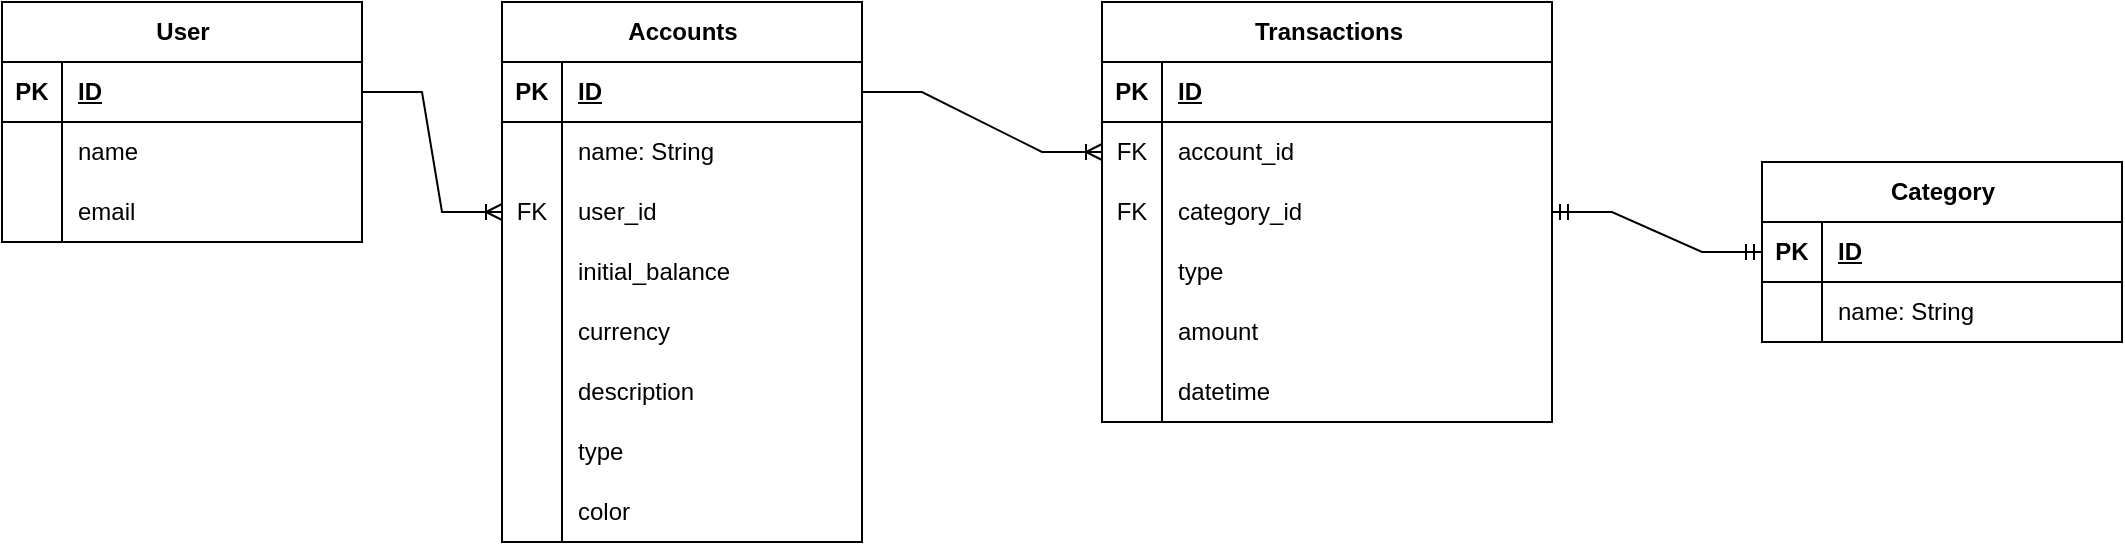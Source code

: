 <mxfile version="20.8.16" type="device"><diagram name="Page-1" id="c4acf3e9-155e-7222-9cf6-157b1a14988f"><mxGraphModel dx="2587" dy="2260" grid="1" gridSize="10" guides="1" tooltips="1" connect="1" arrows="1" fold="1" page="1" pageScale="1" pageWidth="1169" pageHeight="827" background="none" math="0" shadow="0"><root><mxCell id="0"/><mxCell id="1" parent="0"/><mxCell id="InRYFdlcDvAJbM-QGX14-1" value="User" style="shape=table;startSize=30;container=1;collapsible=1;childLayout=tableLayout;fixedRows=1;rowLines=0;fontStyle=1;align=center;resizeLast=1;html=1;rounded=0;labelBackgroundColor=none;" parent="1" vertex="1"><mxGeometry x="-160" y="-1350" width="180" height="120" as="geometry"/></mxCell><mxCell id="InRYFdlcDvAJbM-QGX14-2" value="" style="shape=tableRow;horizontal=0;startSize=0;swimlaneHead=0;swimlaneBody=0;fillColor=none;collapsible=0;dropTarget=0;points=[[0,0.5],[1,0.5]];portConstraint=eastwest;top=0;left=0;right=0;bottom=1;rounded=0;labelBackgroundColor=none;" parent="InRYFdlcDvAJbM-QGX14-1" vertex="1"><mxGeometry y="30" width="180" height="30" as="geometry"/></mxCell><mxCell id="InRYFdlcDvAJbM-QGX14-3" value="PK" style="shape=partialRectangle;connectable=0;fillColor=none;top=0;left=0;bottom=0;right=0;fontStyle=1;overflow=hidden;whiteSpace=wrap;html=1;rounded=0;labelBackgroundColor=none;" parent="InRYFdlcDvAJbM-QGX14-2" vertex="1"><mxGeometry width="30" height="30" as="geometry"><mxRectangle width="30" height="30" as="alternateBounds"/></mxGeometry></mxCell><mxCell id="InRYFdlcDvAJbM-QGX14-4" value="ID" style="shape=partialRectangle;connectable=0;fillColor=none;top=0;left=0;bottom=0;right=0;align=left;spacingLeft=6;fontStyle=5;overflow=hidden;whiteSpace=wrap;html=1;rounded=0;labelBackgroundColor=none;" parent="InRYFdlcDvAJbM-QGX14-2" vertex="1"><mxGeometry x="30" width="150" height="30" as="geometry"><mxRectangle width="150" height="30" as="alternateBounds"/></mxGeometry></mxCell><mxCell id="InRYFdlcDvAJbM-QGX14-5" value="" style="shape=tableRow;horizontal=0;startSize=0;swimlaneHead=0;swimlaneBody=0;fillColor=none;collapsible=0;dropTarget=0;points=[[0,0.5],[1,0.5]];portConstraint=eastwest;top=0;left=0;right=0;bottom=0;rounded=0;labelBackgroundColor=none;" parent="InRYFdlcDvAJbM-QGX14-1" vertex="1"><mxGeometry y="60" width="180" height="30" as="geometry"/></mxCell><mxCell id="InRYFdlcDvAJbM-QGX14-6" value="" style="shape=partialRectangle;connectable=0;fillColor=none;top=0;left=0;bottom=0;right=0;editable=1;overflow=hidden;whiteSpace=wrap;html=1;rounded=0;labelBackgroundColor=none;" parent="InRYFdlcDvAJbM-QGX14-5" vertex="1"><mxGeometry width="30" height="30" as="geometry"><mxRectangle width="30" height="30" as="alternateBounds"/></mxGeometry></mxCell><mxCell id="InRYFdlcDvAJbM-QGX14-7" value="name" style="shape=partialRectangle;connectable=0;fillColor=none;top=0;left=0;bottom=0;right=0;align=left;spacingLeft=6;overflow=hidden;whiteSpace=wrap;html=1;rounded=0;labelBackgroundColor=none;" parent="InRYFdlcDvAJbM-QGX14-5" vertex="1"><mxGeometry x="30" width="150" height="30" as="geometry"><mxRectangle width="150" height="30" as="alternateBounds"/></mxGeometry></mxCell><mxCell id="InRYFdlcDvAJbM-QGX14-11" value="" style="shape=tableRow;horizontal=0;startSize=0;swimlaneHead=0;swimlaneBody=0;fillColor=none;collapsible=0;dropTarget=0;points=[[0,0.5],[1,0.5]];portConstraint=eastwest;top=0;left=0;right=0;bottom=0;rounded=0;labelBackgroundColor=none;" parent="InRYFdlcDvAJbM-QGX14-1" vertex="1"><mxGeometry y="90" width="180" height="30" as="geometry"/></mxCell><mxCell id="InRYFdlcDvAJbM-QGX14-12" value="" style="shape=partialRectangle;connectable=0;fillColor=none;top=0;left=0;bottom=0;right=0;editable=1;overflow=hidden;whiteSpace=wrap;html=1;rounded=0;labelBackgroundColor=none;" parent="InRYFdlcDvAJbM-QGX14-11" vertex="1"><mxGeometry width="30" height="30" as="geometry"><mxRectangle width="30" height="30" as="alternateBounds"/></mxGeometry></mxCell><mxCell id="InRYFdlcDvAJbM-QGX14-13" value="email" style="shape=partialRectangle;connectable=0;fillColor=none;top=0;left=0;bottom=0;right=0;align=left;spacingLeft=6;overflow=hidden;whiteSpace=wrap;html=1;rounded=0;labelBackgroundColor=none;" parent="InRYFdlcDvAJbM-QGX14-11" vertex="1"><mxGeometry x="30" width="150" height="30" as="geometry"><mxRectangle width="150" height="30" as="alternateBounds"/></mxGeometry></mxCell><mxCell id="InRYFdlcDvAJbM-QGX14-14" value="Accounts" style="shape=table;startSize=30;container=1;collapsible=1;childLayout=tableLayout;fixedRows=1;rowLines=0;fontStyle=1;align=center;resizeLast=1;html=1;rounded=0;labelBackgroundColor=none;" parent="1" vertex="1"><mxGeometry x="90" y="-1350" width="180" height="270" as="geometry"/></mxCell><mxCell id="InRYFdlcDvAJbM-QGX14-15" value="" style="shape=tableRow;horizontal=0;startSize=0;swimlaneHead=0;swimlaneBody=0;fillColor=none;collapsible=0;dropTarget=0;points=[[0,0.5],[1,0.5]];portConstraint=eastwest;top=0;left=0;right=0;bottom=1;rounded=0;labelBackgroundColor=none;" parent="InRYFdlcDvAJbM-QGX14-14" vertex="1"><mxGeometry y="30" width="180" height="30" as="geometry"/></mxCell><mxCell id="InRYFdlcDvAJbM-QGX14-16" value="PK" style="shape=partialRectangle;connectable=0;fillColor=none;top=0;left=0;bottom=0;right=0;fontStyle=1;overflow=hidden;whiteSpace=wrap;html=1;rounded=0;labelBackgroundColor=none;" parent="InRYFdlcDvAJbM-QGX14-15" vertex="1"><mxGeometry width="30" height="30" as="geometry"><mxRectangle width="30" height="30" as="alternateBounds"/></mxGeometry></mxCell><mxCell id="InRYFdlcDvAJbM-QGX14-17" value="ID" style="shape=partialRectangle;connectable=0;fillColor=none;top=0;left=0;bottom=0;right=0;align=left;spacingLeft=6;fontStyle=5;overflow=hidden;whiteSpace=wrap;html=1;rounded=0;labelBackgroundColor=none;" parent="InRYFdlcDvAJbM-QGX14-15" vertex="1"><mxGeometry x="30" width="150" height="30" as="geometry"><mxRectangle width="150" height="30" as="alternateBounds"/></mxGeometry></mxCell><mxCell id="InRYFdlcDvAJbM-QGX14-18" value="" style="shape=tableRow;horizontal=0;startSize=0;swimlaneHead=0;swimlaneBody=0;fillColor=none;collapsible=0;dropTarget=0;points=[[0,0.5],[1,0.5]];portConstraint=eastwest;top=0;left=0;right=0;bottom=0;rounded=0;labelBackgroundColor=none;" parent="InRYFdlcDvAJbM-QGX14-14" vertex="1"><mxGeometry y="60" width="180" height="30" as="geometry"/></mxCell><mxCell id="InRYFdlcDvAJbM-QGX14-19" value="" style="shape=partialRectangle;connectable=0;fillColor=none;top=0;left=0;bottom=0;right=0;editable=1;overflow=hidden;whiteSpace=wrap;html=1;rounded=0;labelBackgroundColor=none;" parent="InRYFdlcDvAJbM-QGX14-18" vertex="1"><mxGeometry width="30" height="30" as="geometry"><mxRectangle width="30" height="30" as="alternateBounds"/></mxGeometry></mxCell><mxCell id="InRYFdlcDvAJbM-QGX14-20" value="name: String" style="shape=partialRectangle;connectable=0;fillColor=none;top=0;left=0;bottom=0;right=0;align=left;spacingLeft=6;overflow=hidden;whiteSpace=wrap;html=1;rounded=0;labelBackgroundColor=none;" parent="InRYFdlcDvAJbM-QGX14-18" vertex="1"><mxGeometry x="30" width="150" height="30" as="geometry"><mxRectangle width="150" height="30" as="alternateBounds"/></mxGeometry></mxCell><mxCell id="InRYFdlcDvAJbM-QGX14-21" value="" style="shape=tableRow;horizontal=0;startSize=0;swimlaneHead=0;swimlaneBody=0;fillColor=none;collapsible=0;dropTarget=0;points=[[0,0.5],[1,0.5]];portConstraint=eastwest;top=0;left=0;right=0;bottom=0;rounded=0;labelBackgroundColor=none;" parent="InRYFdlcDvAJbM-QGX14-14" vertex="1"><mxGeometry y="90" width="180" height="30" as="geometry"/></mxCell><mxCell id="InRYFdlcDvAJbM-QGX14-22" value="FK" style="shape=partialRectangle;connectable=0;fillColor=none;top=0;left=0;bottom=0;right=0;editable=1;overflow=hidden;whiteSpace=wrap;html=1;rounded=0;labelBackgroundColor=none;" parent="InRYFdlcDvAJbM-QGX14-21" vertex="1"><mxGeometry width="30" height="30" as="geometry"><mxRectangle width="30" height="30" as="alternateBounds"/></mxGeometry></mxCell><mxCell id="InRYFdlcDvAJbM-QGX14-23" value="user_id" style="shape=partialRectangle;connectable=0;fillColor=none;top=0;left=0;bottom=0;right=0;align=left;spacingLeft=6;overflow=hidden;whiteSpace=wrap;html=1;rounded=0;labelBackgroundColor=none;" parent="InRYFdlcDvAJbM-QGX14-21" vertex="1"><mxGeometry x="30" width="150" height="30" as="geometry"><mxRectangle width="150" height="30" as="alternateBounds"/></mxGeometry></mxCell><mxCell id="W57d7UU0yhZ0qRlZWUvY-104" style="shape=tableRow;horizontal=0;startSize=0;swimlaneHead=0;swimlaneBody=0;fillColor=none;collapsible=0;dropTarget=0;points=[[0,0.5],[1,0.5]];portConstraint=eastwest;top=0;left=0;right=0;bottom=0;rounded=0;labelBackgroundColor=none;" parent="InRYFdlcDvAJbM-QGX14-14" vertex="1"><mxGeometry y="120" width="180" height="30" as="geometry"/></mxCell><mxCell id="W57d7UU0yhZ0qRlZWUvY-105" style="shape=partialRectangle;connectable=0;fillColor=none;top=0;left=0;bottom=0;right=0;editable=1;overflow=hidden;whiteSpace=wrap;html=1;rounded=0;labelBackgroundColor=none;" parent="W57d7UU0yhZ0qRlZWUvY-104" vertex="1"><mxGeometry width="30" height="30" as="geometry"><mxRectangle width="30" height="30" as="alternateBounds"/></mxGeometry></mxCell><mxCell id="W57d7UU0yhZ0qRlZWUvY-106" value="initial_balance" style="shape=partialRectangle;connectable=0;fillColor=none;top=0;left=0;bottom=0;right=0;align=left;spacingLeft=6;overflow=hidden;whiteSpace=wrap;html=1;rounded=0;labelBackgroundColor=none;" parent="W57d7UU0yhZ0qRlZWUvY-104" vertex="1"><mxGeometry x="30" width="150" height="30" as="geometry"><mxRectangle width="150" height="30" as="alternateBounds"/></mxGeometry></mxCell><mxCell id="W57d7UU0yhZ0qRlZWUvY-101" style="shape=tableRow;horizontal=0;startSize=0;swimlaneHead=0;swimlaneBody=0;fillColor=none;collapsible=0;dropTarget=0;points=[[0,0.5],[1,0.5]];portConstraint=eastwest;top=0;left=0;right=0;bottom=0;rounded=0;labelBackgroundColor=none;" parent="InRYFdlcDvAJbM-QGX14-14" vertex="1"><mxGeometry y="150" width="180" height="30" as="geometry"/></mxCell><mxCell id="W57d7UU0yhZ0qRlZWUvY-102" style="shape=partialRectangle;connectable=0;fillColor=none;top=0;left=0;bottom=0;right=0;editable=1;overflow=hidden;whiteSpace=wrap;html=1;rounded=0;labelBackgroundColor=none;" parent="W57d7UU0yhZ0qRlZWUvY-101" vertex="1"><mxGeometry width="30" height="30" as="geometry"><mxRectangle width="30" height="30" as="alternateBounds"/></mxGeometry></mxCell><mxCell id="W57d7UU0yhZ0qRlZWUvY-103" value="currency" style="shape=partialRectangle;connectable=0;fillColor=none;top=0;left=0;bottom=0;right=0;align=left;spacingLeft=6;overflow=hidden;whiteSpace=wrap;html=1;rounded=0;labelBackgroundColor=none;" parent="W57d7UU0yhZ0qRlZWUvY-101" vertex="1"><mxGeometry x="30" width="150" height="30" as="geometry"><mxRectangle width="150" height="30" as="alternateBounds"/></mxGeometry></mxCell><mxCell id="W57d7UU0yhZ0qRlZWUvY-98" style="shape=tableRow;horizontal=0;startSize=0;swimlaneHead=0;swimlaneBody=0;fillColor=none;collapsible=0;dropTarget=0;points=[[0,0.5],[1,0.5]];portConstraint=eastwest;top=0;left=0;right=0;bottom=0;rounded=0;labelBackgroundColor=none;" parent="InRYFdlcDvAJbM-QGX14-14" vertex="1"><mxGeometry y="180" width="180" height="30" as="geometry"/></mxCell><mxCell id="W57d7UU0yhZ0qRlZWUvY-99" style="shape=partialRectangle;connectable=0;fillColor=none;top=0;left=0;bottom=0;right=0;editable=1;overflow=hidden;whiteSpace=wrap;html=1;rounded=0;labelBackgroundColor=none;" parent="W57d7UU0yhZ0qRlZWUvY-98" vertex="1"><mxGeometry width="30" height="30" as="geometry"><mxRectangle width="30" height="30" as="alternateBounds"/></mxGeometry></mxCell><mxCell id="W57d7UU0yhZ0qRlZWUvY-100" value="description" style="shape=partialRectangle;connectable=0;fillColor=none;top=0;left=0;bottom=0;right=0;align=left;spacingLeft=6;overflow=hidden;whiteSpace=wrap;html=1;rounded=0;labelBackgroundColor=none;" parent="W57d7UU0yhZ0qRlZWUvY-98" vertex="1"><mxGeometry x="30" width="150" height="30" as="geometry"><mxRectangle width="150" height="30" as="alternateBounds"/></mxGeometry></mxCell><mxCell id="nKo_ATcqgbEoDZZ6-ymT-1" style="shape=tableRow;horizontal=0;startSize=0;swimlaneHead=0;swimlaneBody=0;fillColor=none;collapsible=0;dropTarget=0;points=[[0,0.5],[1,0.5]];portConstraint=eastwest;top=0;left=0;right=0;bottom=0;rounded=0;labelBackgroundColor=none;" parent="InRYFdlcDvAJbM-QGX14-14" vertex="1"><mxGeometry y="210" width="180" height="30" as="geometry"/></mxCell><mxCell id="nKo_ATcqgbEoDZZ6-ymT-2" style="shape=partialRectangle;connectable=0;fillColor=none;top=0;left=0;bottom=0;right=0;editable=1;overflow=hidden;whiteSpace=wrap;html=1;rounded=0;labelBackgroundColor=none;" parent="nKo_ATcqgbEoDZZ6-ymT-1" vertex="1"><mxGeometry width="30" height="30" as="geometry"><mxRectangle width="30" height="30" as="alternateBounds"/></mxGeometry></mxCell><mxCell id="nKo_ATcqgbEoDZZ6-ymT-3" value="type" style="shape=partialRectangle;connectable=0;fillColor=none;top=0;left=0;bottom=0;right=0;align=left;spacingLeft=6;overflow=hidden;whiteSpace=wrap;html=1;rounded=0;labelBackgroundColor=none;" parent="nKo_ATcqgbEoDZZ6-ymT-1" vertex="1"><mxGeometry x="30" width="150" height="30" as="geometry"><mxRectangle width="150" height="30" as="alternateBounds"/></mxGeometry></mxCell><mxCell id="-YfA1r-IzynH-wsAaIaK-1" style="shape=tableRow;horizontal=0;startSize=0;swimlaneHead=0;swimlaneBody=0;fillColor=none;collapsible=0;dropTarget=0;points=[[0,0.5],[1,0.5]];portConstraint=eastwest;top=0;left=0;right=0;bottom=0;rounded=0;labelBackgroundColor=none;" parent="InRYFdlcDvAJbM-QGX14-14" vertex="1"><mxGeometry y="240" width="180" height="30" as="geometry"/></mxCell><mxCell id="-YfA1r-IzynH-wsAaIaK-2" style="shape=partialRectangle;connectable=0;fillColor=none;top=0;left=0;bottom=0;right=0;editable=1;overflow=hidden;whiteSpace=wrap;html=1;rounded=0;labelBackgroundColor=none;" parent="-YfA1r-IzynH-wsAaIaK-1" vertex="1"><mxGeometry width="30" height="30" as="geometry"><mxRectangle width="30" height="30" as="alternateBounds"/></mxGeometry></mxCell><mxCell id="-YfA1r-IzynH-wsAaIaK-3" value="color" style="shape=partialRectangle;connectable=0;fillColor=none;top=0;left=0;bottom=0;right=0;align=left;spacingLeft=6;overflow=hidden;whiteSpace=wrap;html=1;rounded=0;labelBackgroundColor=none;" parent="-YfA1r-IzynH-wsAaIaK-1" vertex="1"><mxGeometry x="30" width="150" height="30" as="geometry"><mxRectangle width="150" height="30" as="alternateBounds"/></mxGeometry></mxCell><mxCell id="InRYFdlcDvAJbM-QGX14-47" value="" style="edgeStyle=entityRelationEdgeStyle;fontSize=12;html=1;endArrow=ERoneToMany;rounded=0;labelBackgroundColor=none;fontColor=default;entryX=0;entryY=0.5;entryDx=0;entryDy=0;" parent="1" source="InRYFdlcDvAJbM-QGX14-2" target="InRYFdlcDvAJbM-QGX14-21" edge="1"><mxGeometry width="100" height="100" relative="1" as="geometry"><mxPoint x="630" y="-1230" as="sourcePoint"/><mxPoint x="730" y="-1330" as="targetPoint"/></mxGeometry></mxCell><mxCell id="InRYFdlcDvAJbM-QGX14-48" value="Category" style="shape=table;startSize=30;container=1;collapsible=1;childLayout=tableLayout;fixedRows=1;rowLines=0;fontStyle=1;align=center;resizeLast=1;html=1;rounded=0;labelBackgroundColor=none;" parent="1" vertex="1"><mxGeometry x="720" y="-1270" width="180" height="90" as="geometry"/></mxCell><mxCell id="InRYFdlcDvAJbM-QGX14-49" value="" style="shape=tableRow;horizontal=0;startSize=0;swimlaneHead=0;swimlaneBody=0;fillColor=none;collapsible=0;dropTarget=0;points=[[0,0.5],[1,0.5]];portConstraint=eastwest;top=0;left=0;right=0;bottom=1;rounded=0;labelBackgroundColor=none;" parent="InRYFdlcDvAJbM-QGX14-48" vertex="1"><mxGeometry y="30" width="180" height="30" as="geometry"/></mxCell><mxCell id="InRYFdlcDvAJbM-QGX14-50" value="PK" style="shape=partialRectangle;connectable=0;fillColor=none;top=0;left=0;bottom=0;right=0;fontStyle=1;overflow=hidden;whiteSpace=wrap;html=1;rounded=0;labelBackgroundColor=none;" parent="InRYFdlcDvAJbM-QGX14-49" vertex="1"><mxGeometry width="30" height="30" as="geometry"><mxRectangle width="30" height="30" as="alternateBounds"/></mxGeometry></mxCell><mxCell id="InRYFdlcDvAJbM-QGX14-51" value="ID" style="shape=partialRectangle;connectable=0;fillColor=none;top=0;left=0;bottom=0;right=0;align=left;spacingLeft=6;fontStyle=5;overflow=hidden;whiteSpace=wrap;html=1;rounded=0;labelBackgroundColor=none;" parent="InRYFdlcDvAJbM-QGX14-49" vertex="1"><mxGeometry x="30" width="150" height="30" as="geometry"><mxRectangle width="150" height="30" as="alternateBounds"/></mxGeometry></mxCell><mxCell id="InRYFdlcDvAJbM-QGX14-52" value="" style="shape=tableRow;horizontal=0;startSize=0;swimlaneHead=0;swimlaneBody=0;fillColor=none;collapsible=0;dropTarget=0;points=[[0,0.5],[1,0.5]];portConstraint=eastwest;top=0;left=0;right=0;bottom=0;rounded=0;labelBackgroundColor=none;" parent="InRYFdlcDvAJbM-QGX14-48" vertex="1"><mxGeometry y="60" width="180" height="30" as="geometry"/></mxCell><mxCell id="InRYFdlcDvAJbM-QGX14-53" value="" style="shape=partialRectangle;connectable=0;fillColor=none;top=0;left=0;bottom=0;right=0;editable=1;overflow=hidden;whiteSpace=wrap;html=1;rounded=0;labelBackgroundColor=none;" parent="InRYFdlcDvAJbM-QGX14-52" vertex="1"><mxGeometry width="30" height="30" as="geometry"><mxRectangle width="30" height="30" as="alternateBounds"/></mxGeometry></mxCell><mxCell id="InRYFdlcDvAJbM-QGX14-54" value="name: String" style="shape=partialRectangle;connectable=0;fillColor=none;top=0;left=0;bottom=0;right=0;align=left;spacingLeft=6;overflow=hidden;whiteSpace=wrap;html=1;rounded=0;labelBackgroundColor=none;" parent="InRYFdlcDvAJbM-QGX14-52" vertex="1"><mxGeometry x="30" width="150" height="30" as="geometry"><mxRectangle width="150" height="30" as="alternateBounds"/></mxGeometry></mxCell><mxCell id="InRYFdlcDvAJbM-QGX14-86" value="Transactions" style="shape=table;startSize=30;container=1;collapsible=1;childLayout=tableLayout;fixedRows=1;rowLines=0;fontStyle=1;align=center;resizeLast=1;html=1;rounded=0;labelBackgroundColor=none;" parent="1" vertex="1"><mxGeometry x="390" y="-1350" width="225" height="210.0" as="geometry"/></mxCell><mxCell id="InRYFdlcDvAJbM-QGX14-87" value="" style="shape=tableRow;horizontal=0;startSize=0;swimlaneHead=0;swimlaneBody=0;fillColor=none;collapsible=0;dropTarget=0;points=[[0,0.5],[1,0.5]];portConstraint=eastwest;top=0;left=0;right=0;bottom=1;rounded=0;labelBackgroundColor=none;" parent="InRYFdlcDvAJbM-QGX14-86" vertex="1"><mxGeometry y="30" width="225" height="30" as="geometry"/></mxCell><mxCell id="InRYFdlcDvAJbM-QGX14-88" value="PK" style="shape=partialRectangle;connectable=0;fillColor=none;top=0;left=0;bottom=0;right=0;fontStyle=1;overflow=hidden;whiteSpace=wrap;html=1;rounded=0;labelBackgroundColor=none;" parent="InRYFdlcDvAJbM-QGX14-87" vertex="1"><mxGeometry width="30" height="30" as="geometry"><mxRectangle width="30" height="30" as="alternateBounds"/></mxGeometry></mxCell><mxCell id="InRYFdlcDvAJbM-QGX14-89" value="ID" style="shape=partialRectangle;connectable=0;fillColor=none;top=0;left=0;bottom=0;right=0;align=left;spacingLeft=6;fontStyle=5;overflow=hidden;whiteSpace=wrap;html=1;rounded=0;labelBackgroundColor=none;" parent="InRYFdlcDvAJbM-QGX14-87" vertex="1"><mxGeometry x="30" width="195" height="30" as="geometry"><mxRectangle width="195" height="30" as="alternateBounds"/></mxGeometry></mxCell><mxCell id="InRYFdlcDvAJbM-QGX14-105" style="shape=tableRow;horizontal=0;startSize=0;swimlaneHead=0;swimlaneBody=0;fillColor=none;collapsible=0;dropTarget=0;points=[[0,0.5],[1,0.5]];portConstraint=eastwest;top=0;left=0;right=0;bottom=0;rounded=0;labelBackgroundColor=none;" parent="InRYFdlcDvAJbM-QGX14-86" vertex="1"><mxGeometry y="60" width="225" height="30" as="geometry"/></mxCell><mxCell id="InRYFdlcDvAJbM-QGX14-106" value="FK" style="shape=partialRectangle;connectable=0;fillColor=none;top=0;left=0;bottom=0;right=0;editable=1;overflow=hidden;whiteSpace=wrap;html=1;rounded=0;labelBackgroundColor=none;" parent="InRYFdlcDvAJbM-QGX14-105" vertex="1"><mxGeometry width="30" height="30" as="geometry"><mxRectangle width="30" height="30" as="alternateBounds"/></mxGeometry></mxCell><mxCell id="InRYFdlcDvAJbM-QGX14-107" value="account_id" style="shape=partialRectangle;connectable=0;fillColor=none;top=0;left=0;bottom=0;right=0;align=left;spacingLeft=6;overflow=hidden;whiteSpace=wrap;html=1;rounded=0;labelBackgroundColor=none;" parent="InRYFdlcDvAJbM-QGX14-105" vertex="1"><mxGeometry x="30" width="195" height="30" as="geometry"><mxRectangle width="195" height="30" as="alternateBounds"/></mxGeometry></mxCell><mxCell id="W57d7UU0yhZ0qRlZWUvY-108" style="shape=tableRow;horizontal=0;startSize=0;swimlaneHead=0;swimlaneBody=0;fillColor=none;collapsible=0;dropTarget=0;points=[[0,0.5],[1,0.5]];portConstraint=eastwest;top=0;left=0;right=0;bottom=0;rounded=0;labelBackgroundColor=none;" parent="InRYFdlcDvAJbM-QGX14-86" vertex="1"><mxGeometry y="90" width="225" height="30" as="geometry"/></mxCell><mxCell id="W57d7UU0yhZ0qRlZWUvY-109" value="FK" style="shape=partialRectangle;connectable=0;fillColor=none;top=0;left=0;bottom=0;right=0;editable=1;overflow=hidden;whiteSpace=wrap;html=1;rounded=0;labelBackgroundColor=none;" parent="W57d7UU0yhZ0qRlZWUvY-108" vertex="1"><mxGeometry width="30" height="30" as="geometry"><mxRectangle width="30" height="30" as="alternateBounds"/></mxGeometry></mxCell><mxCell id="W57d7UU0yhZ0qRlZWUvY-110" value="category_id" style="shape=partialRectangle;connectable=0;fillColor=none;top=0;left=0;bottom=0;right=0;align=left;spacingLeft=6;overflow=hidden;whiteSpace=wrap;html=1;rounded=0;labelBackgroundColor=none;" parent="W57d7UU0yhZ0qRlZWUvY-108" vertex="1"><mxGeometry x="30" width="195" height="30" as="geometry"><mxRectangle width="195" height="30" as="alternateBounds"/></mxGeometry></mxCell><mxCell id="W57d7UU0yhZ0qRlZWUvY-123" style="shape=tableRow;horizontal=0;startSize=0;swimlaneHead=0;swimlaneBody=0;fillColor=none;collapsible=0;dropTarget=0;points=[[0,0.5],[1,0.5]];portConstraint=eastwest;top=0;left=0;right=0;bottom=0;rounded=0;labelBackgroundColor=none;" parent="InRYFdlcDvAJbM-QGX14-86" vertex="1"><mxGeometry y="120" width="225" height="30" as="geometry"/></mxCell><mxCell id="W57d7UU0yhZ0qRlZWUvY-124" style="shape=partialRectangle;connectable=0;fillColor=none;top=0;left=0;bottom=0;right=0;editable=1;overflow=hidden;whiteSpace=wrap;html=1;rounded=0;labelBackgroundColor=none;" parent="W57d7UU0yhZ0qRlZWUvY-123" vertex="1"><mxGeometry width="30" height="30" as="geometry"><mxRectangle width="30" height="30" as="alternateBounds"/></mxGeometry></mxCell><mxCell id="W57d7UU0yhZ0qRlZWUvY-125" value="type" style="shape=partialRectangle;connectable=0;fillColor=none;top=0;left=0;bottom=0;right=0;align=left;spacingLeft=6;overflow=hidden;whiteSpace=wrap;html=1;rounded=0;labelBackgroundColor=none;" parent="W57d7UU0yhZ0qRlZWUvY-123" vertex="1"><mxGeometry x="30" width="195" height="30" as="geometry"><mxRectangle width="195" height="30" as="alternateBounds"/></mxGeometry></mxCell><mxCell id="W57d7UU0yhZ0qRlZWUvY-127" style="shape=tableRow;horizontal=0;startSize=0;swimlaneHead=0;swimlaneBody=0;fillColor=none;collapsible=0;dropTarget=0;points=[[0,0.5],[1,0.5]];portConstraint=eastwest;top=0;left=0;right=0;bottom=0;rounded=0;labelBackgroundColor=none;" parent="InRYFdlcDvAJbM-QGX14-86" vertex="1"><mxGeometry y="150" width="225" height="30" as="geometry"/></mxCell><mxCell id="W57d7UU0yhZ0qRlZWUvY-128" style="shape=partialRectangle;connectable=0;fillColor=none;top=0;left=0;bottom=0;right=0;editable=1;overflow=hidden;whiteSpace=wrap;html=1;rounded=0;labelBackgroundColor=none;" parent="W57d7UU0yhZ0qRlZWUvY-127" vertex="1"><mxGeometry width="30" height="30" as="geometry"><mxRectangle width="30" height="30" as="alternateBounds"/></mxGeometry></mxCell><mxCell id="W57d7UU0yhZ0qRlZWUvY-129" value="amount" style="shape=partialRectangle;connectable=0;fillColor=none;top=0;left=0;bottom=0;right=0;align=left;spacingLeft=6;overflow=hidden;whiteSpace=wrap;html=1;rounded=0;labelBackgroundColor=none;" parent="W57d7UU0yhZ0qRlZWUvY-127" vertex="1"><mxGeometry x="30" width="195" height="30" as="geometry"><mxRectangle width="195" height="30" as="alternateBounds"/></mxGeometry></mxCell><mxCell id="-YfA1r-IzynH-wsAaIaK-35" style="shape=tableRow;horizontal=0;startSize=0;swimlaneHead=0;swimlaneBody=0;fillColor=none;collapsible=0;dropTarget=0;points=[[0,0.5],[1,0.5]];portConstraint=eastwest;top=0;left=0;right=0;bottom=0;rounded=0;labelBackgroundColor=none;" parent="InRYFdlcDvAJbM-QGX14-86" vertex="1"><mxGeometry y="180" width="225" height="30" as="geometry"/></mxCell><mxCell id="-YfA1r-IzynH-wsAaIaK-36" style="shape=partialRectangle;connectable=0;fillColor=none;top=0;left=0;bottom=0;right=0;editable=1;overflow=hidden;whiteSpace=wrap;html=1;rounded=0;labelBackgroundColor=none;" parent="-YfA1r-IzynH-wsAaIaK-35" vertex="1"><mxGeometry width="30" height="30" as="geometry"><mxRectangle width="30" height="30" as="alternateBounds"/></mxGeometry></mxCell><mxCell id="-YfA1r-IzynH-wsAaIaK-37" value="datetime" style="shape=partialRectangle;connectable=0;fillColor=none;top=0;left=0;bottom=0;right=0;align=left;spacingLeft=6;overflow=hidden;whiteSpace=wrap;html=1;rounded=0;labelBackgroundColor=none;" parent="-YfA1r-IzynH-wsAaIaK-35" vertex="1"><mxGeometry x="30" width="195" height="30" as="geometry"><mxRectangle width="195" height="30" as="alternateBounds"/></mxGeometry></mxCell><mxCell id="W57d7UU0yhZ0qRlZWUvY-35" value="" style="edgeStyle=entityRelationEdgeStyle;fontSize=12;html=1;endArrow=ERoneToMany;rounded=0;labelBackgroundColor=none;fontColor=default;" parent="1" source="InRYFdlcDvAJbM-QGX14-15" target="InRYFdlcDvAJbM-QGX14-105" edge="1"><mxGeometry width="100" height="100" relative="1" as="geometry"><mxPoint x="740.18" y="-1267.56" as="sourcePoint"/><mxPoint x="800" y="-885" as="targetPoint"/></mxGeometry></mxCell><mxCell id="W57d7UU0yhZ0qRlZWUvY-113" value="" style="edgeStyle=entityRelationEdgeStyle;fontSize=12;html=1;endArrow=ERmandOne;startArrow=ERmandOne;rounded=0;" parent="1" source="InRYFdlcDvAJbM-QGX14-49" target="W57d7UU0yhZ0qRlZWUvY-108" edge="1"><mxGeometry width="100" height="100" relative="1" as="geometry"><mxPoint x="800" y="-1160" as="sourcePoint"/><mxPoint x="900" y="-1260" as="targetPoint"/></mxGeometry></mxCell></root></mxGraphModel></diagram></mxfile>